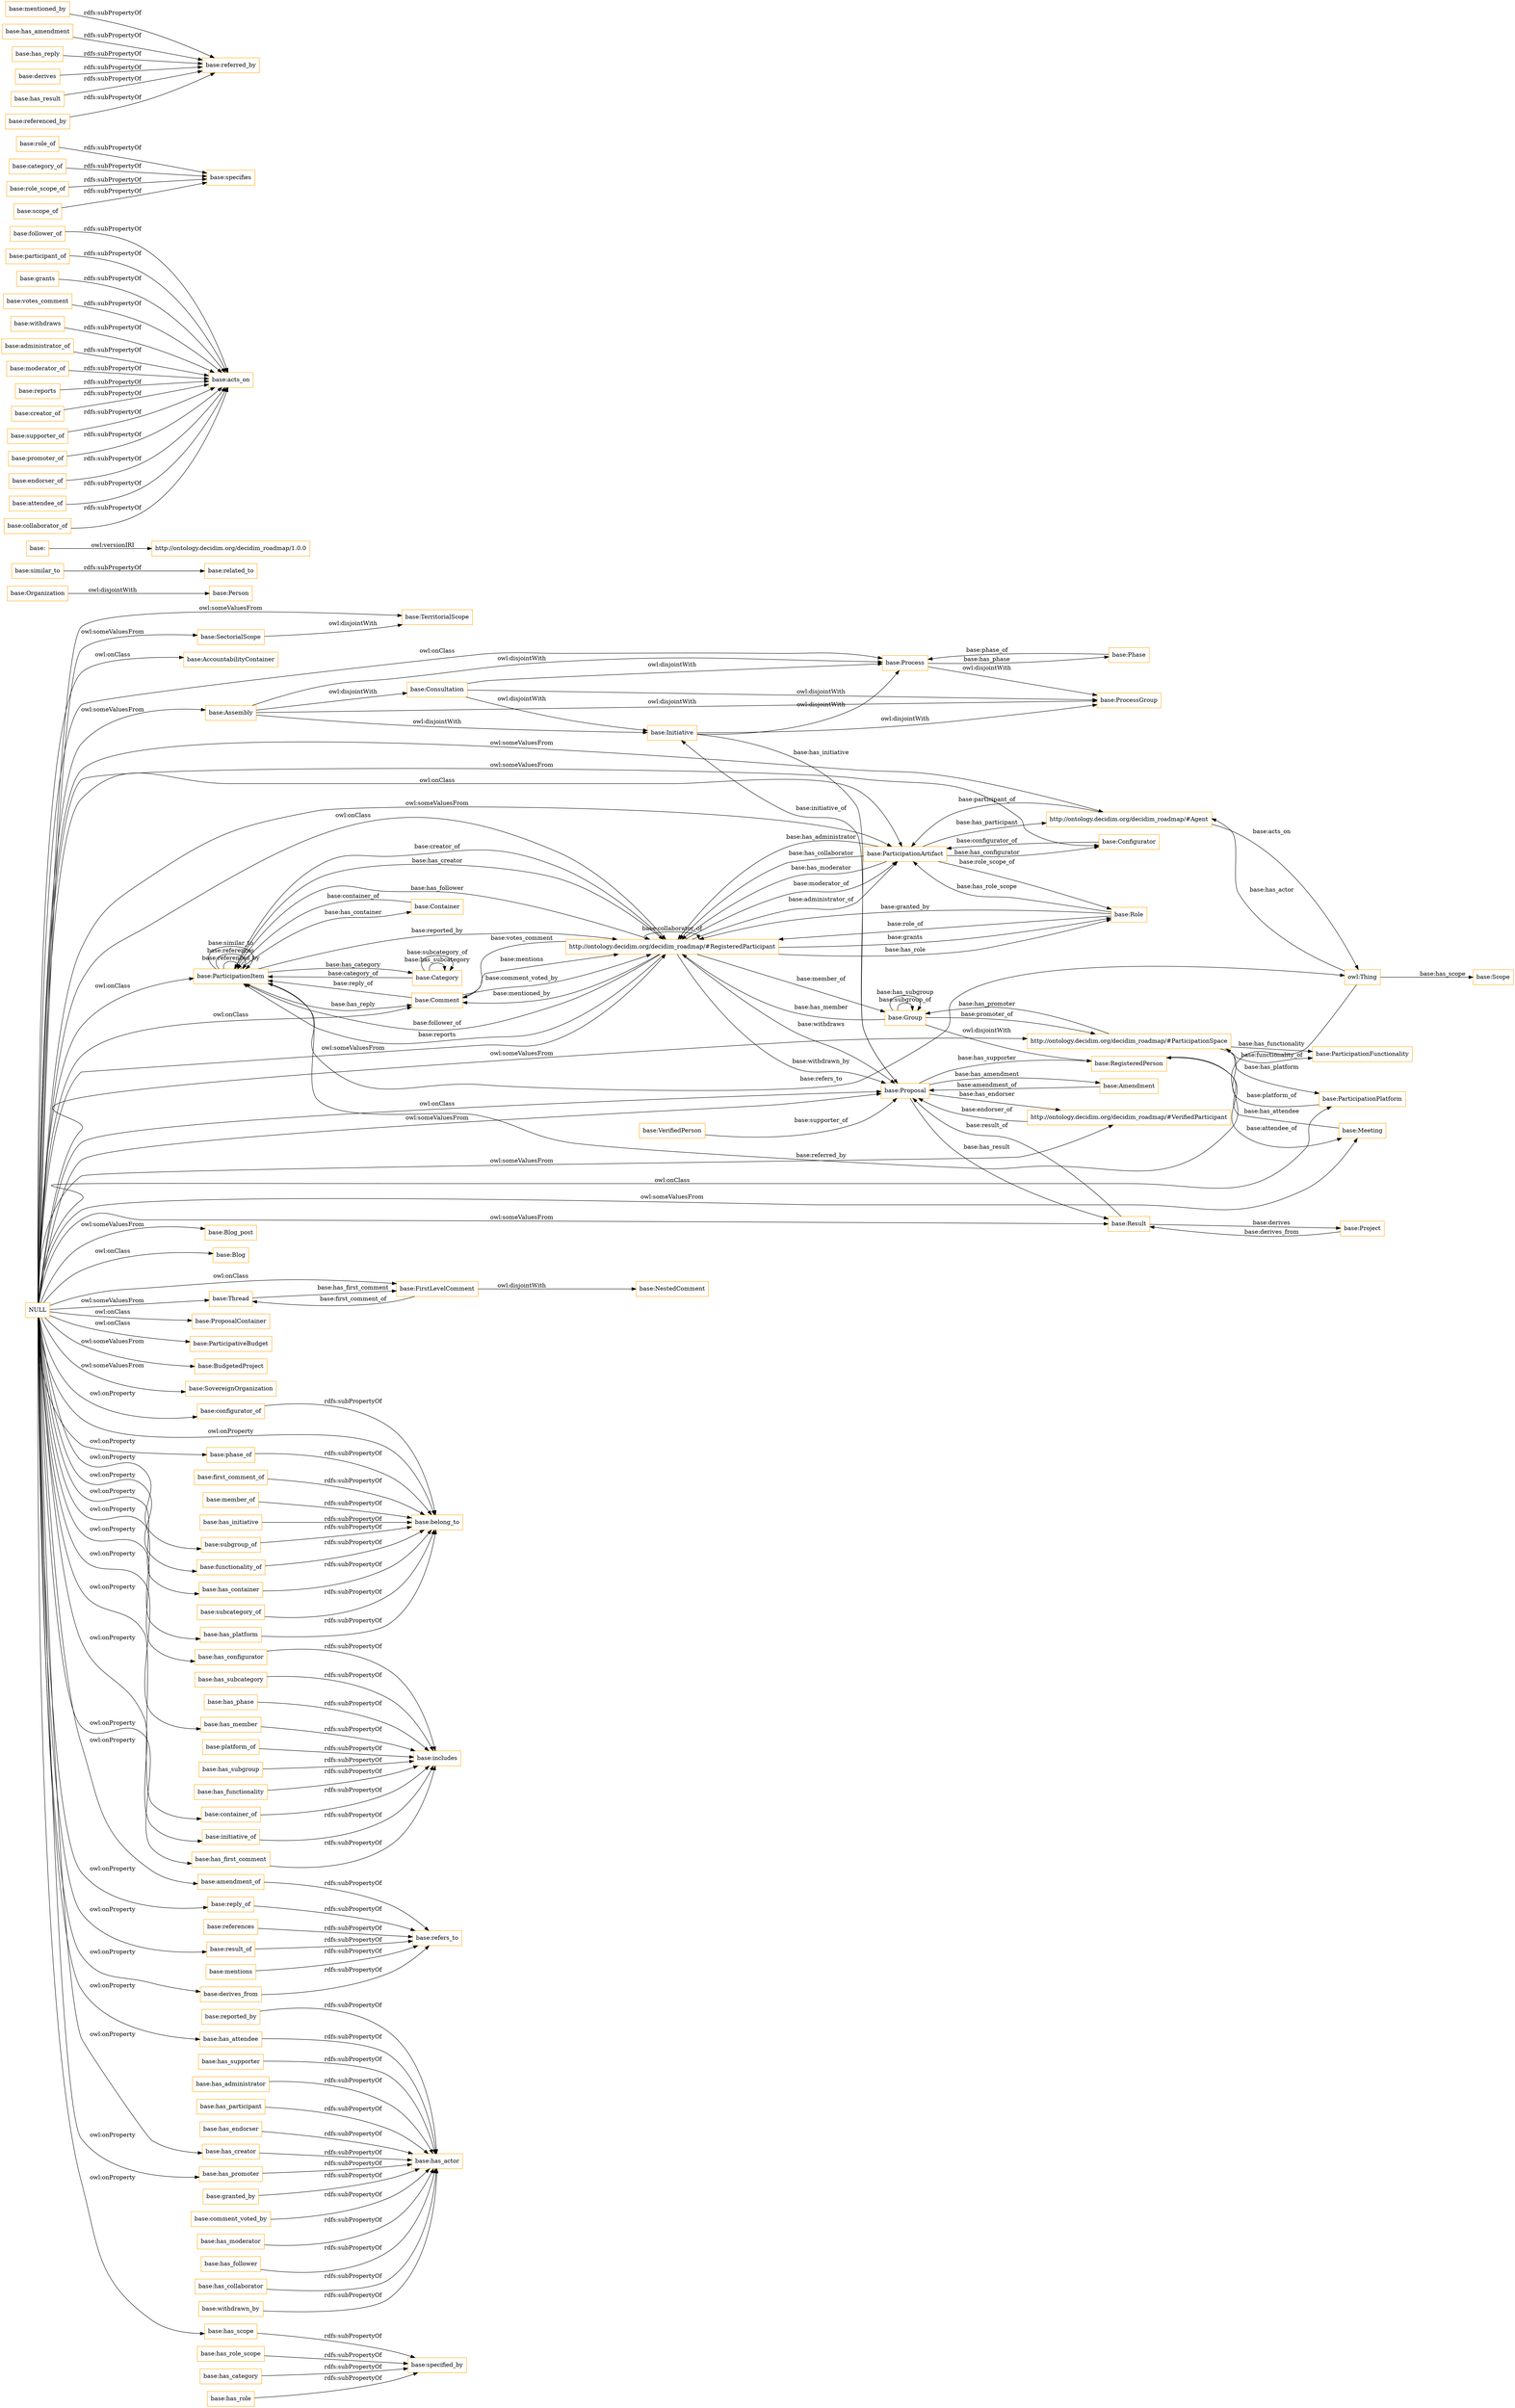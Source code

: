 digraph ar2dtool_diagram { 
rankdir=LR;
size="1501"
node [shape = rectangle, color="orange"]; "base:SectorialScope" "base:AccountabilityContainer" "base:Assembly" "base:Person" "base:Blog_post" "base:ParticipationItem" "base:Blog" "base:Thread" "http://ontology.decidim.org/decidim_roadmap/#ParticipationSpace" "base:Category" "base:ParticipationFunctionality" "base:ProposalContainer" "base:Scope" "base:FirstLevelComment" "base:ParticipationPlatform" "base:ParticipativeBudget" "base:VerifiedPerson" "base:Result" "base:Amendment" "base:TerritorialScope" "base:BudgetedProject" "base:Comment" "base:ParticipationArtifact" "base:Configurator" "base:Phase" "base:NestedComment" "http://ontology.decidim.org/decidim_roadmap/#VerifiedParticipant" "base:Meeting" "base:Organization" "base:ProcessGroup" "base:SovereignOrganization" "base:RegisteredPerson" "base:Role" "base:Process" "http://ontology.decidim.org/decidim_roadmap/#Agent" "base:Initiative" "base:Consultation" "base:Container" "base:Project" "base:Group" "base:Proposal" "http://ontology.decidim.org/decidim_roadmap/#RegisteredParticipant" ; /*classes style*/
	"base:similar_to" -> "base:related_to" [ label = "rdfs:subPropertyOf" ];
	"base:" -> "http://ontology.decidim.org/decidim_roadmap/1.0.0" [ label = "owl:versionIRI" ];
	"base:subgroup_of" -> "base:belong_to" [ label = "rdfs:subPropertyOf" ];
	"base:functionality_of" -> "base:belong_to" [ label = "rdfs:subPropertyOf" ];
	"base:follower_of" -> "base:acts_on" [ label = "rdfs:subPropertyOf" ];
	"base:has_member" -> "base:includes" [ label = "rdfs:subPropertyOf" ];
	"base:participant_of" -> "base:acts_on" [ label = "rdfs:subPropertyOf" ];
	"base:grants" -> "base:acts_on" [ label = "rdfs:subPropertyOf" ];
	"base:withdrawn_by" -> "base:has_actor" [ label = "rdfs:subPropertyOf" ];
	"base:reported_by" -> "base:has_actor" [ label = "rdfs:subPropertyOf" ];
	"base:role_of" -> "base:specifies" [ label = "rdfs:subPropertyOf" ];
	"base:derives_from" -> "base:refers_to" [ label = "rdfs:subPropertyOf" ];
	"base:Consultation" -> "base:ProcessGroup" [ label = "owl:disjointWith" ];
	"base:Consultation" -> "base:Process" [ label = "owl:disjointWith" ];
	"base:Consultation" -> "base:Initiative" [ label = "owl:disjointWith" ];
	"base:votes_comment" -> "base:acts_on" [ label = "rdfs:subPropertyOf" ];
	"base:has_attendee" -> "base:has_actor" [ label = "rdfs:subPropertyOf" ];
	"base:has_supporter" -> "base:has_actor" [ label = "rdfs:subPropertyOf" ];
	"base:mentioned_by" -> "base:referred_by" [ label = "rdfs:subPropertyOf" ];
	"base:has_container" -> "base:belong_to" [ label = "rdfs:subPropertyOf" ];
	"base:withdraws" -> "base:acts_on" [ label = "rdfs:subPropertyOf" ];
	"base:amendment_of" -> "base:refers_to" [ label = "rdfs:subPropertyOf" ];
	"base:subcategory_of" -> "base:belong_to" [ label = "rdfs:subPropertyOf" ];
	"base:has_role" -> "base:specified_by" [ label = "rdfs:subPropertyOf" ];
	"base:reply_of" -> "base:refers_to" [ label = "rdfs:subPropertyOf" ];
	"base:administrator_of" -> "base:acts_on" [ label = "rdfs:subPropertyOf" ];
	"base:has_amendment" -> "base:referred_by" [ label = "rdfs:subPropertyOf" ];
	"base:moderator_of" -> "base:acts_on" [ label = "rdfs:subPropertyOf" ];
	"base:reports" -> "base:acts_on" [ label = "rdfs:subPropertyOf" ];
	"base:platform_of" -> "base:includes" [ label = "rdfs:subPropertyOf" ];
	"base:has_administrator" -> "base:has_actor" [ label = "rdfs:subPropertyOf" ];
	"base:has_participant" -> "base:has_actor" [ label = "rdfs:subPropertyOf" ];
	"base:has_reply" -> "base:referred_by" [ label = "rdfs:subPropertyOf" ];
	"base:references" -> "base:refers_to" [ label = "rdfs:subPropertyOf" ];
	"base:Organization" -> "base:Person" [ label = "owl:disjointWith" ];
	"base:has_scope" -> "base:specified_by" [ label = "rdfs:subPropertyOf" ];
	"base:has_subgroup" -> "base:includes" [ label = "rdfs:subPropertyOf" ];
	"base:has_platform" -> "base:belong_to" [ label = "rdfs:subPropertyOf" ];
	"base:has_role_scope" -> "base:specified_by" [ label = "rdfs:subPropertyOf" ];
	"base:derives" -> "base:referred_by" [ label = "rdfs:subPropertyOf" ];
	"base:has_functionality" -> "base:includes" [ label = "rdfs:subPropertyOf" ];
	"base:has_endorser" -> "base:has_actor" [ label = "rdfs:subPropertyOf" ];
	"base:container_of" -> "base:includes" [ label = "rdfs:subPropertyOf" ];
	"base:category_of" -> "base:specifies" [ label = "rdfs:subPropertyOf" ];
	"base:creator_of" -> "base:acts_on" [ label = "rdfs:subPropertyOf" ];
	"base:has_category" -> "base:specified_by" [ label = "rdfs:subPropertyOf" ];
	"base:supporter_of" -> "base:acts_on" [ label = "rdfs:subPropertyOf" ];
	"base:role_scope_of" -> "base:specifies" [ label = "rdfs:subPropertyOf" ];
	"base:configurator_of" -> "base:belong_to" [ label = "rdfs:subPropertyOf" ];
	"NULL" -> "base:amendment_of" [ label = "owl:onProperty" ];
	"NULL" -> "base:Proposal" [ label = "owl:onClass" ];
	"NULL" -> "base:ParticipationPlatform" [ label = "owl:onClass" ];
	"NULL" -> "base:initiative_of" [ label = "owl:onProperty" ];
	"NULL" -> "base:has_attendee" [ label = "owl:onProperty" ];
	"NULL" -> "base:Thread" [ label = "owl:someValuesFrom" ];
	"NULL" -> "base:has_creator" [ label = "owl:onProperty" ];
	"NULL" -> "base:subgroup_of" [ label = "owl:onProperty" ];
	"NULL" -> "base:Proposal" [ label = "owl:someValuesFrom" ];
	"NULL" -> "base:ParticipationArtifact" [ label = "owl:onClass" ];
	"NULL" -> "base:functionality_of" [ label = "owl:onProperty" ];
	"NULL" -> "base:ProposalContainer" [ label = "owl:onClass" ];
	"NULL" -> "base:has_member" [ label = "owl:onProperty" ];
	"NULL" -> "base:Configurator" [ label = "owl:someValuesFrom" ];
	"NULL" -> "base:SovereignOrganization" [ label = "owl:someValuesFrom" ];
	"NULL" -> "base:Comment" [ label = "owl:onClass" ];
	"NULL" -> "http://ontology.decidim.org/decidim_roadmap/#VerifiedParticipant" [ label = "owl:someValuesFrom" ];
	"NULL" -> "base:has_first_comment" [ label = "owl:onProperty" ];
	"NULL" -> "base:AccountabilityContainer" [ label = "owl:onClass" ];
	"NULL" -> "base:has_promoter" [ label = "owl:onProperty" ];
	"NULL" -> "base:Assembly" [ label = "owl:someValuesFrom" ];
	"NULL" -> "base:TerritorialScope" [ label = "owl:someValuesFrom" ];
	"NULL" -> "base:container_of" [ label = "owl:onProperty" ];
	"NULL" -> "http://ontology.decidim.org/decidim_roadmap/#RegisteredParticipant" [ label = "owl:onClass" ];
	"NULL" -> "base:reply_of" [ label = "owl:onProperty" ];
	"NULL" -> "base:BudgetedProject" [ label = "owl:someValuesFrom" ];
	"NULL" -> "base:belong_to" [ label = "owl:onProperty" ];
	"NULL" -> "base:Meeting" [ label = "owl:someValuesFrom" ];
	"NULL" -> "http://ontology.decidim.org/decidim_roadmap/#Agent" [ label = "owl:someValuesFrom" ];
	"NULL" -> "base:ParticipativeBudget" [ label = "owl:onClass" ];
	"NULL" -> "base:Result" [ label = "owl:someValuesFrom" ];
	"NULL" -> "base:ParticipationItem" [ label = "owl:onClass" ];
	"NULL" -> "base:result_of" [ label = "owl:onProperty" ];
	"NULL" -> "base:has_configurator" [ label = "owl:onProperty" ];
	"NULL" -> "base:has_platform" [ label = "owl:onProperty" ];
	"NULL" -> "base:derives_from" [ label = "owl:onProperty" ];
	"NULL" -> "base:has_container" [ label = "owl:onProperty" ];
	"NULL" -> "base:ParticipationArtifact" [ label = "owl:someValuesFrom" ];
	"NULL" -> "base:Blog" [ label = "owl:onClass" ];
	"NULL" -> "base:Blog_post" [ label = "owl:someValuesFrom" ];
	"NULL" -> "base:FirstLevelComment" [ label = "owl:onClass" ];
	"NULL" -> "http://ontology.decidim.org/decidim_roadmap/#RegisteredParticipant" [ label = "owl:someValuesFrom" ];
	"NULL" -> "base:phase_of" [ label = "owl:onProperty" ];
	"NULL" -> "http://ontology.decidim.org/decidim_roadmap/#ParticipationSpace" [ label = "owl:someValuesFrom" ];
	"NULL" -> "base:configurator_of" [ label = "owl:onProperty" ];
	"NULL" -> "base:SectorialScope" [ label = "owl:someValuesFrom" ];
	"NULL" -> "base:Process" [ label = "owl:onClass" ];
	"NULL" -> "base:has_scope" [ label = "owl:onProperty" ];
	"base:result_of" -> "base:refers_to" [ label = "rdfs:subPropertyOf" ];
	"base:scope_of" -> "base:specifies" [ label = "rdfs:subPropertyOf" ];
	"base:SectorialScope" -> "base:TerritorialScope" [ label = "owl:disjointWith" ];
	"base:has_promoter" -> "base:has_actor" [ label = "rdfs:subPropertyOf" ];
	"base:granted_by" -> "base:has_actor" [ label = "rdfs:subPropertyOf" ];
	"base:promoter_of" -> "base:acts_on" [ label = "rdfs:subPropertyOf" ];
	"base:Initiative" -> "base:ProcessGroup" [ label = "owl:disjointWith" ];
	"base:Initiative" -> "base:Process" [ label = "owl:disjointWith" ];
	"base:Assembly" -> "base:ProcessGroup" [ label = "owl:disjointWith" ];
	"base:Assembly" -> "base:Process" [ label = "owl:disjointWith" ];
	"base:Assembly" -> "base:Consultation" [ label = "owl:disjointWith" ];
	"base:Assembly" -> "base:Initiative" [ label = "owl:disjointWith" ];
	"base:endorser_of" -> "base:acts_on" [ label = "rdfs:subPropertyOf" ];
	"base:has_configurator" -> "base:includes" [ label = "rdfs:subPropertyOf" ];
	"base:has_first_comment" -> "base:includes" [ label = "rdfs:subPropertyOf" ];
	"base:attendee_of" -> "base:acts_on" [ label = "rdfs:subPropertyOf" ];
	"base:has_result" -> "base:referred_by" [ label = "rdfs:subPropertyOf" ];
	"base:comment_voted_by" -> "base:has_actor" [ label = "rdfs:subPropertyOf" ];
	"base:collaborator_of" -> "base:acts_on" [ label = "rdfs:subPropertyOf" ];
	"base:has_moderator" -> "base:has_actor" [ label = "rdfs:subPropertyOf" ];
	"base:phase_of" -> "base:belong_to" [ label = "rdfs:subPropertyOf" ];
	"base:first_comment_of" -> "base:belong_to" [ label = "rdfs:subPropertyOf" ];
	"base:FirstLevelComment" -> "base:NestedComment" [ label = "owl:disjointWith" ];
	"base:member_of" -> "base:belong_to" [ label = "rdfs:subPropertyOf" ];
	"base:has_subcategory" -> "base:includes" [ label = "rdfs:subPropertyOf" ];
	"base:has_follower" -> "base:has_actor" [ label = "rdfs:subPropertyOf" ];
	"base:Process" -> "base:ProcessGroup" [ label = "owl:disjointWith" ];
	"base:initiative_of" -> "base:includes" [ label = "rdfs:subPropertyOf" ];
	"base:referenced_by" -> "base:referred_by" [ label = "rdfs:subPropertyOf" ];
	"base:has_initiative" -> "base:belong_to" [ label = "rdfs:subPropertyOf" ];
	"base:has_creator" -> "base:has_actor" [ label = "rdfs:subPropertyOf" ];
	"base:Group" -> "base:RegisteredPerson" [ label = "owl:disjointWith" ];
	"base:has_collaborator" -> "base:has_actor" [ label = "rdfs:subPropertyOf" ];
	"base:mentions" -> "base:refers_to" [ label = "rdfs:subPropertyOf" ];
	"base:has_phase" -> "base:includes" [ label = "rdfs:subPropertyOf" ];
	"http://ontology.decidim.org/decidim_roadmap/#Agent" -> "base:ParticipationArtifact" [ label = "base:participant_of" ];
	"base:Comment" -> "http://ontology.decidim.org/decidim_roadmap/#RegisteredParticipant" [ label = "base:mentions" ];
	"base:Process" -> "base:Phase" [ label = "base:has_phase" ];
	"base:ParticipationArtifact" -> "http://ontology.decidim.org/decidim_roadmap/#Agent" [ label = "base:has_participant" ];
	"http://ontology.decidim.org/decidim_roadmap/#Agent" -> "owl:Thing" [ label = "base:acts_on" ];
	"base:Result" -> "base:Project" [ label = "base:derives" ];
	"base:ParticipationItem" -> "http://ontology.decidim.org/decidim_roadmap/#RegisteredParticipant" [ label = "base:has_creator" ];
	"base:Proposal" -> "base:Initiative" [ label = "base:initiative_of" ];
	"base:ParticipationItem" -> "http://ontology.decidim.org/decidim_roadmap/#RegisteredParticipant" [ label = "base:has_follower" ];
	"base:Group" -> "base:Group" [ label = "base:subgroup_of" ];
	"base:Group" -> "http://ontology.decidim.org/decidim_roadmap/#ParticipationSpace" [ label = "base:promoter_of" ];
	"base:Thread" -> "base:FirstLevelComment" [ label = "base:has_first_comment" ];
	"base:ParticipationItem" -> "http://ontology.decidim.org/decidim_roadmap/#RegisteredParticipant" [ label = "base:reported_by" ];
	"base:Initiative" -> "base:Proposal" [ label = "base:has_initiative" ];
	"base:VerifiedPerson" -> "base:Proposal" [ label = "base:supporter_of" ];
	"base:ParticipationArtifact" -> "http://ontology.decidim.org/decidim_roadmap/#RegisteredParticipant" [ label = "base:has_administrator" ];
	"base:ParticipationArtifact" -> "http://ontology.decidim.org/decidim_roadmap/#RegisteredParticipant" [ label = "base:has_collaborator" ];
	"base:Category" -> "base:ParticipationItem" [ label = "base:category_of" ];
	"base:Group" -> "base:Group" [ label = "base:has_subgroup" ];
	"base:Role" -> "http://ontology.decidim.org/decidim_roadmap/#RegisteredParticipant" [ label = "base:granted_by" ];
	"base:Amendment" -> "base:Proposal" [ label = "base:amendment_of" ];
	"base:ParticipationItem" -> "base:Comment" [ label = "base:has_reply" ];
	"owl:Thing" -> "base:ParticipationItem" [ label = "base:referred_by" ];
	"owl:Thing" -> "base:Scope" [ label = "base:has_scope" ];
	"http://ontology.decidim.org/decidim_roadmap/#RegisteredParticipant" -> "base:Comment" [ label = "base:mentioned_by" ];
	"http://ontology.decidim.org/decidim_roadmap/#ParticipationSpace" -> "base:ParticipationPlatform" [ label = "base:has_platform" ];
	"base:ParticipationArtifact" -> "base:Role" [ label = "base:role_scope_of" ];
	"base:FirstLevelComment" -> "base:Thread" [ label = "base:first_comment_of" ];
	"http://ontology.decidim.org/decidim_roadmap/#ParticipationSpace" -> "base:ParticipationFunctionality" [ label = "base:has_functionality" ];
	"http://ontology.decidim.org/decidim_roadmap/#RegisteredParticipant" -> "base:Group" [ label = "base:member_of" ];
	"base:Role" -> "base:ParticipationArtifact" [ label = "base:has_role_scope" ];
	"base:Container" -> "base:ParticipationItem" [ label = "base:container_of" ];
	"base:Project" -> "base:Result" [ label = "base:derives_from" ];
	"base:Role" -> "http://ontology.decidim.org/decidim_roadmap/#RegisteredParticipant" [ label = "base:role_of" ];
	"base:Meeting" -> "base:RegisteredPerson" [ label = "base:has_attendee" ];
	"base:Configurator" -> "base:ParticipationArtifact" [ label = "base:configurator_of" ];
	"base:Phase" -> "base:Process" [ label = "base:phase_of" ];
	"base:Category" -> "base:Category" [ label = "base:has_subcategory" ];
	"base:Category" -> "base:Category" [ label = "base:subcategory_of" ];
	"http://ontology.decidim.org/decidim_roadmap/#RegisteredParticipant" -> "base:Comment" [ label = "base:votes_comment" ];
	"base:Proposal" -> "http://ontology.decidim.org/decidim_roadmap/#VerifiedParticipant" [ label = "base:has_endorser" ];
	"base:ParticipationPlatform" -> "http://ontology.decidim.org/decidim_roadmap/#ParticipationSpace" [ label = "base:platform_of" ];
	"base:ParticipationArtifact" -> "base:Configurator" [ label = "base:has_configurator" ];
	"http://ontology.decidim.org/decidim_roadmap/#RegisteredParticipant" -> "base:Role" [ label = "base:grants" ];
	"base:ParticipationItem" -> "owl:Thing" [ label = "base:refers_to" ];
	"http://ontology.decidim.org/decidim_roadmap/#RegisteredParticipant" -> "base:Proposal" [ label = "base:withdrawn_by" ];
	"http://ontology.decidim.org/decidim_roadmap/#RegisteredParticipant" -> "base:Role" [ label = "base:has_role" ];
	"base:ParticipationItem" -> "base:ParticipationItem" [ label = "base:referenced_by" ];
	"http://ontology.decidim.org/decidim_roadmap/#ParticipationSpace" -> "base:ParticipationFunctionality" [ label = "base:functionality_of" ];
	"owl:Thing" -> "http://ontology.decidim.org/decidim_roadmap/#Agent" [ label = "base:has_actor" ];
	"http://ontology.decidim.org/decidim_roadmap/#RegisteredParticipant" -> "http://ontology.decidim.org/decidim_roadmap/#RegisteredParticipant" [ label = "base:collaborator_of" ];
	"base:RegisteredPerson" -> "base:Meeting" [ label = "base:attendee_of" ];
	"base:Comment" -> "http://ontology.decidim.org/decidim_roadmap/#RegisteredParticipant" [ label = "base:comment_voted_by" ];
	"base:ParticipationArtifact" -> "http://ontology.decidim.org/decidim_roadmap/#RegisteredParticipant" [ label = "base:has_moderator" ];
	"http://ontology.decidim.org/decidim_roadmap/#RegisteredParticipant" -> "base:ParticipationArtifact" [ label = "base:moderator_of" ];
	"base:ParticipationItem" -> "base:Category" [ label = "base:has_category" ];
	"http://ontology.decidim.org/decidim_roadmap/#RegisteredParticipant" -> "base:ParticipationItem" [ label = "base:follower_of" ];
	"base:Proposal" -> "base:Amendment" [ label = "base:has_amendment" ];
	"base:Comment" -> "base:ParticipationItem" [ label = "base:reply_of" ];
	"base:Result" -> "base:Proposal" [ label = "base:result_of" ];
	"base:Proposal" -> "base:Result" [ label = "base:has_result" ];
	"base:ParticipationItem" -> "base:ParticipationItem" [ label = "base:references" ];
	"http://ontology.decidim.org/decidim_roadmap/#ParticipationSpace" -> "base:Group" [ label = "base:has_promoter" ];
	"http://ontology.decidim.org/decidim_roadmap/#VerifiedParticipant" -> "base:Proposal" [ label = "base:endorser_of" ];
	"base:ParticipationItem" -> "base:Container" [ label = "base:has_container" ];
	"base:Group" -> "http://ontology.decidim.org/decidim_roadmap/#RegisteredParticipant" [ label = "base:has_member" ];
	"http://ontology.decidim.org/decidim_roadmap/#RegisteredParticipant" -> "base:ParticipationItem" [ label = "base:reports" ];
	"base:ParticipationItem" -> "base:ParticipationItem" [ label = "base:similar_to" ];
	"base:Proposal" -> "base:RegisteredPerson" [ label = "base:has_supporter" ];
	"http://ontology.decidim.org/decidim_roadmap/#RegisteredParticipant" -> "base:Proposal" [ label = "base:withdraws" ];
	"http://ontology.decidim.org/decidim_roadmap/#RegisteredParticipant" -> "base:ParticipationArtifact" [ label = "base:administrator_of" ];
	"http://ontology.decidim.org/decidim_roadmap/#RegisteredParticipant" -> "base:ParticipationItem" [ label = "base:creator_of" ];

}
